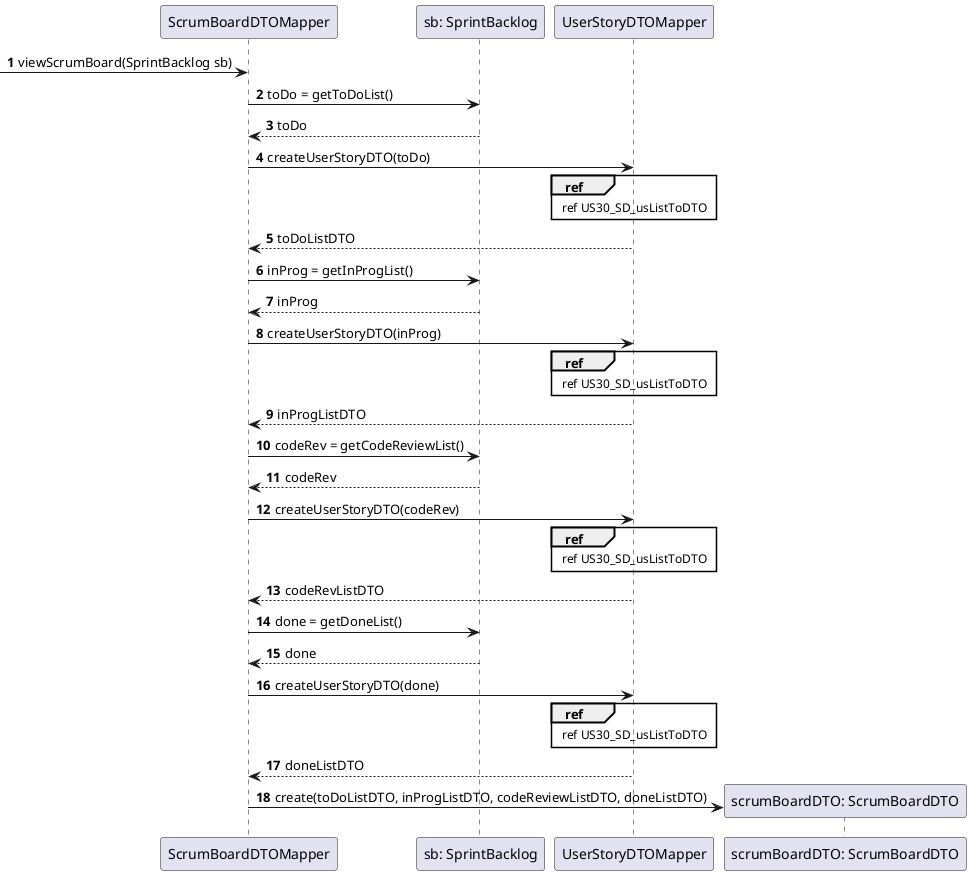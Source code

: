 @startuml
autonumber
participant ScrumBoardDTOMapper
participant "sb: SprintBacklog"
participant UserStoryDTOMapper
[-> ScrumBoardDTOMapper : viewScrumBoard(SprintBacklog sb)
ScrumBoardDTOMapper -> "sb: SprintBacklog" : toDo = getToDoList()
"sb: SprintBacklog" --> ScrumBoardDTOMapper : toDo
ScrumBoardDTOMapper -> UserStoryDTOMapper : createUserStoryDTO(toDo)
ref over UserStoryDTOMapper
ref US30_SD_usListToDTO
end ref
UserStoryDTOMapper --> ScrumBoardDTOMapper : toDoListDTO
ScrumBoardDTOMapper -> "sb: SprintBacklog" : inProg = getInProgList()
"sb: SprintBacklog" --> ScrumBoardDTOMapper : inProg
ScrumBoardDTOMapper -> UserStoryDTOMapper : createUserStoryDTO(inProg)
ref over UserStoryDTOMapper
ref US30_SD_usListToDTO
end ref
UserStoryDTOMapper --> ScrumBoardDTOMapper : inProgListDTO
ScrumBoardDTOMapper -> "sb: SprintBacklog" : codeRev = getCodeReviewList()
"sb: SprintBacklog" --> ScrumBoardDTOMapper : codeRev
ScrumBoardDTOMapper -> UserStoryDTOMapper : createUserStoryDTO(codeRev)
ref over UserStoryDTOMapper
ref US30_SD_usListToDTO
end ref
UserStoryDTOMapper --> ScrumBoardDTOMapper : codeRevListDTO
ScrumBoardDTOMapper -> "sb: SprintBacklog" : done = getDoneList()
"sb: SprintBacklog" --> ScrumBoardDTOMapper : done
ScrumBoardDTOMapper -> UserStoryDTOMapper : createUserStoryDTO(done)
ref over UserStoryDTOMapper
ref US30_SD_usListToDTO
end ref
UserStoryDTOMapper --> ScrumBoardDTOMapper : doneListDTO
create participant "scrumBoardDTO: ScrumBoardDTO"
ScrumBoardDTOMapper -> "scrumBoardDTO: ScrumBoardDTO" : create(toDoListDTO, inProgListDTO, codeReviewListDTO, doneListDTO)

@enduml